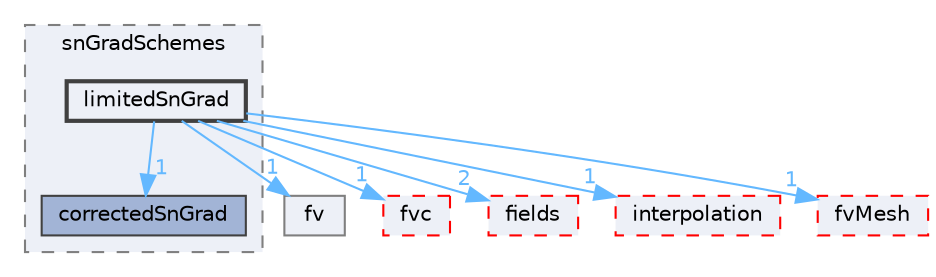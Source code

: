 digraph "src/finiteVolume/finiteVolume/snGradSchemes/limitedSnGrad"
{
 // LATEX_PDF_SIZE
  bgcolor="transparent";
  edge [fontname=Helvetica,fontsize=10,labelfontname=Helvetica,labelfontsize=10];
  node [fontname=Helvetica,fontsize=10,shape=box,height=0.2,width=0.4];
  compound=true
  subgraph clusterdir_f2a32fae3c7e5034ec75716fe725e251 {
    graph [ bgcolor="#edf0f7", pencolor="grey50", label="snGradSchemes", fontname=Helvetica,fontsize=10 style="filled,dashed", URL="dir_f2a32fae3c7e5034ec75716fe725e251.html",tooltip=""]
  dir_3e9d874e8898315a540c122aab485915 [label="correctedSnGrad", fillcolor="#a2b4d6", color="grey25", style="filled", URL="dir_3e9d874e8898315a540c122aab485915.html",tooltip=""];
  dir_603edf348352c874ec6d271b6b1de187 [label="limitedSnGrad", fillcolor="#edf0f7", color="grey25", style="filled,bold", URL="dir_603edf348352c874ec6d271b6b1de187.html",tooltip=""];
  }
  dir_0096c9c8cdcbf8f4884c37173134f444 [label="fv", fillcolor="#edf0f7", color="grey50", style="filled", URL="dir_0096c9c8cdcbf8f4884c37173134f444.html",tooltip=""];
  dir_f4030f3362933683136e1dae328f10c0 [label="fvc", fillcolor="#edf0f7", color="red", style="filled,dashed", URL="dir_f4030f3362933683136e1dae328f10c0.html",tooltip=""];
  dir_25ab4a83a983f7bb7a38b7f63bb141b7 [label="fields", fillcolor="#edf0f7", color="red", style="filled,dashed", URL="dir_25ab4a83a983f7bb7a38b7f63bb141b7.html",tooltip=""];
  dir_a586eb954e2e5e74ecf6fe95a2457777 [label="interpolation", fillcolor="#edf0f7", color="red", style="filled,dashed", URL="dir_a586eb954e2e5e74ecf6fe95a2457777.html",tooltip=""];
  dir_c382fa095c9c33d8673c0dd60aaef275 [label="fvMesh", fillcolor="#edf0f7", color="red", style="filled,dashed", URL="dir_c382fa095c9c33d8673c0dd60aaef275.html",tooltip=""];
  dir_603edf348352c874ec6d271b6b1de187->dir_0096c9c8cdcbf8f4884c37173134f444 [headlabel="1", labeldistance=1.5 headhref="dir_002167_001531.html" href="dir_002167_001531.html" color="steelblue1" fontcolor="steelblue1"];
  dir_603edf348352c874ec6d271b6b1de187->dir_25ab4a83a983f7bb7a38b7f63bb141b7 [headlabel="2", labeldistance=1.5 headhref="dir_002167_001332.html" href="dir_002167_001332.html" color="steelblue1" fontcolor="steelblue1"];
  dir_603edf348352c874ec6d271b6b1de187->dir_3e9d874e8898315a540c122aab485915 [headlabel="1", labeldistance=1.5 headhref="dir_002167_000690.html" href="dir_002167_000690.html" color="steelblue1" fontcolor="steelblue1"];
  dir_603edf348352c874ec6d271b6b1de187->dir_a586eb954e2e5e74ecf6fe95a2457777 [headlabel="1", labeldistance=1.5 headhref="dir_002167_001923.html" href="dir_002167_001923.html" color="steelblue1" fontcolor="steelblue1"];
  dir_603edf348352c874ec6d271b6b1de187->dir_c382fa095c9c33d8673c0dd60aaef275 [headlabel="1", labeldistance=1.5 headhref="dir_002167_001544.html" href="dir_002167_001544.html" color="steelblue1" fontcolor="steelblue1"];
  dir_603edf348352c874ec6d271b6b1de187->dir_f4030f3362933683136e1dae328f10c0 [headlabel="1", labeldistance=1.5 headhref="dir_002167_001534.html" href="dir_002167_001534.html" color="steelblue1" fontcolor="steelblue1"];
}
